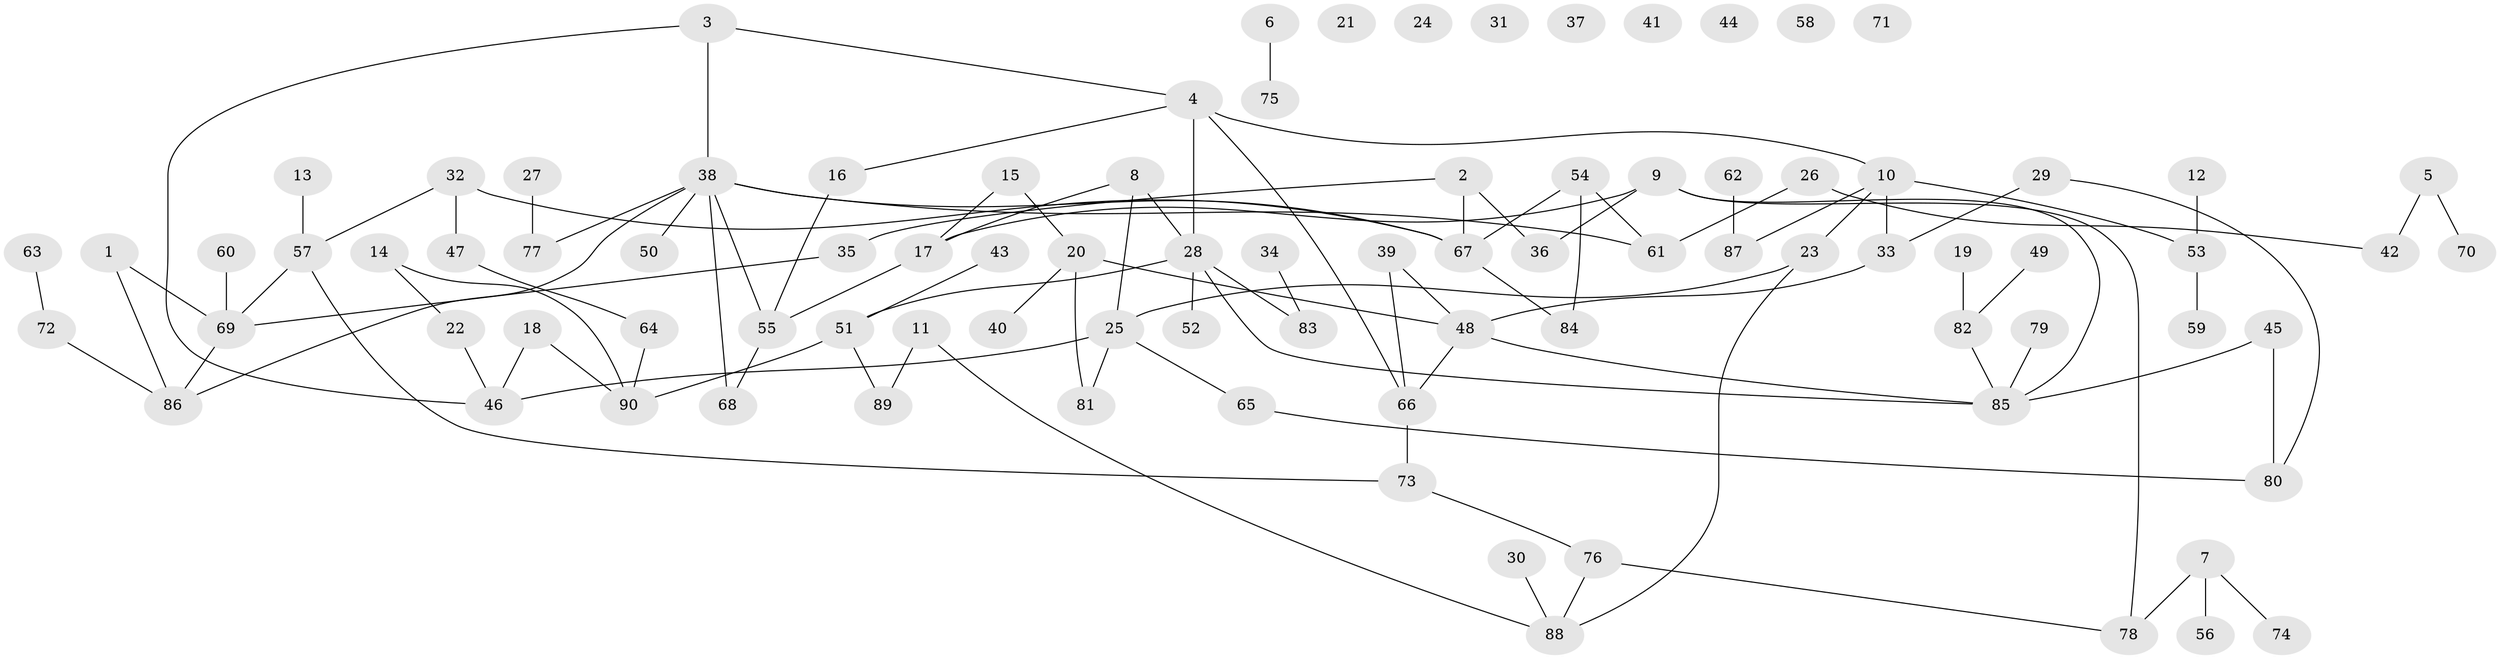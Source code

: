 // coarse degree distribution, {1: 0.26666666666666666, 3: 0.15, 8: 0.05, 0: 0.15, 2: 0.18333333333333332, 7: 0.03333333333333333, 4: 0.13333333333333333, 5: 0.016666666666666666, 6: 0.016666666666666666}
// Generated by graph-tools (version 1.1) at 2025/41/03/06/25 10:41:21]
// undirected, 90 vertices, 106 edges
graph export_dot {
graph [start="1"]
  node [color=gray90,style=filled];
  1;
  2;
  3;
  4;
  5;
  6;
  7;
  8;
  9;
  10;
  11;
  12;
  13;
  14;
  15;
  16;
  17;
  18;
  19;
  20;
  21;
  22;
  23;
  24;
  25;
  26;
  27;
  28;
  29;
  30;
  31;
  32;
  33;
  34;
  35;
  36;
  37;
  38;
  39;
  40;
  41;
  42;
  43;
  44;
  45;
  46;
  47;
  48;
  49;
  50;
  51;
  52;
  53;
  54;
  55;
  56;
  57;
  58;
  59;
  60;
  61;
  62;
  63;
  64;
  65;
  66;
  67;
  68;
  69;
  70;
  71;
  72;
  73;
  74;
  75;
  76;
  77;
  78;
  79;
  80;
  81;
  82;
  83;
  84;
  85;
  86;
  87;
  88;
  89;
  90;
  1 -- 69;
  1 -- 86;
  2 -- 35;
  2 -- 36;
  2 -- 67;
  3 -- 4;
  3 -- 38;
  3 -- 46;
  4 -- 10;
  4 -- 16;
  4 -- 28;
  4 -- 66;
  5 -- 42;
  5 -- 70;
  6 -- 75;
  7 -- 56;
  7 -- 74;
  7 -- 78;
  8 -- 17;
  8 -- 25;
  8 -- 28;
  9 -- 17;
  9 -- 36;
  9 -- 78;
  9 -- 85;
  10 -- 23;
  10 -- 33;
  10 -- 53;
  10 -- 87;
  11 -- 88;
  11 -- 89;
  12 -- 53;
  13 -- 57;
  14 -- 22;
  14 -- 90;
  15 -- 17;
  15 -- 20;
  16 -- 55;
  17 -- 55;
  18 -- 46;
  18 -- 90;
  19 -- 82;
  20 -- 40;
  20 -- 48;
  20 -- 81;
  22 -- 46;
  23 -- 25;
  23 -- 88;
  25 -- 46;
  25 -- 65;
  25 -- 81;
  26 -- 42;
  26 -- 61;
  27 -- 77;
  28 -- 51;
  28 -- 52;
  28 -- 83;
  28 -- 85;
  29 -- 33;
  29 -- 80;
  30 -- 88;
  32 -- 47;
  32 -- 57;
  32 -- 67;
  33 -- 48;
  34 -- 83;
  35 -- 69;
  38 -- 50;
  38 -- 55;
  38 -- 61;
  38 -- 67;
  38 -- 68;
  38 -- 77;
  38 -- 86;
  39 -- 48;
  39 -- 66;
  43 -- 51;
  45 -- 80;
  45 -- 85;
  47 -- 64;
  48 -- 66;
  48 -- 85;
  49 -- 82;
  51 -- 89;
  51 -- 90;
  53 -- 59;
  54 -- 61;
  54 -- 67;
  54 -- 84;
  55 -- 68;
  57 -- 69;
  57 -- 73;
  60 -- 69;
  62 -- 87;
  63 -- 72;
  64 -- 90;
  65 -- 80;
  66 -- 73;
  67 -- 84;
  69 -- 86;
  72 -- 86;
  73 -- 76;
  76 -- 78;
  76 -- 88;
  79 -- 85;
  82 -- 85;
}
